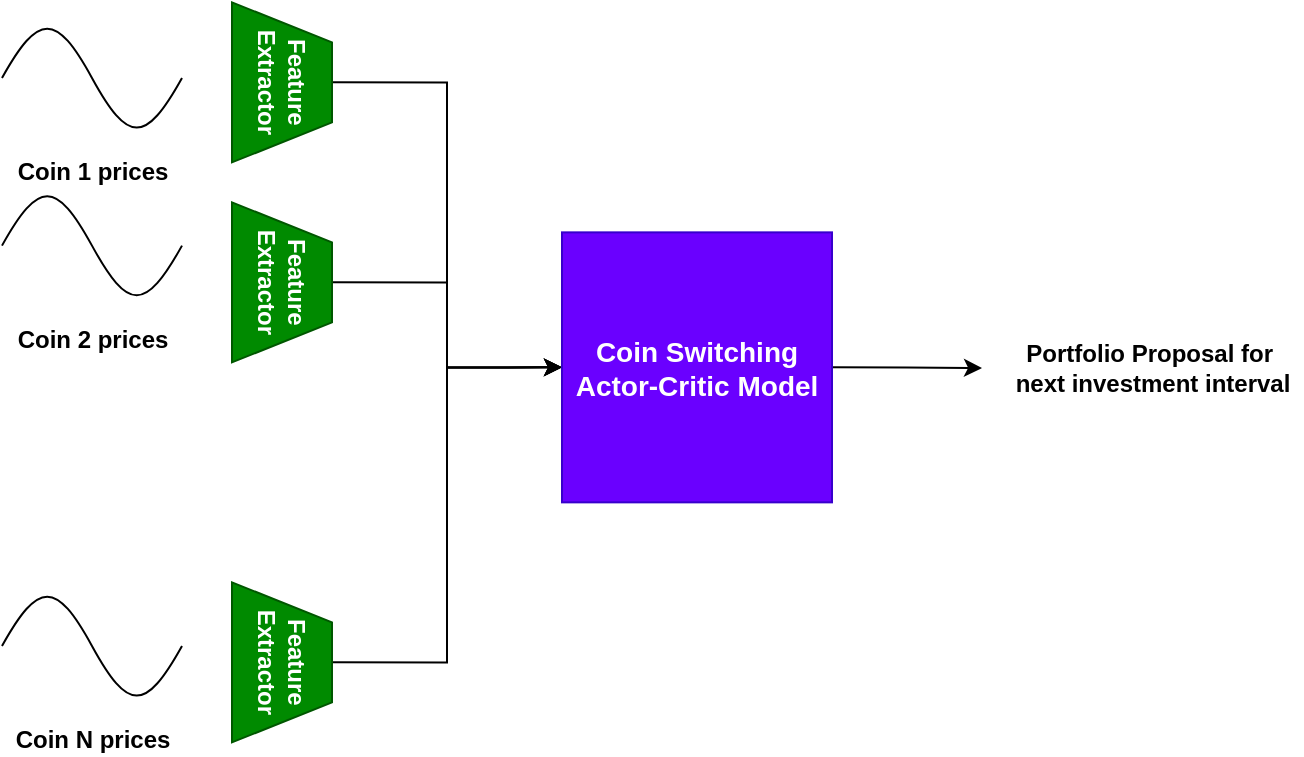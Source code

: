 <mxfile version="24.2.5" type="device">
  <diagram name="Page-1" id="6Gdo2ZwKGSATiekE2Nh-">
    <mxGraphModel dx="1434" dy="870" grid="1" gridSize="10" guides="1" tooltips="1" connect="1" arrows="1" fold="1" page="1" pageScale="1" pageWidth="850" pageHeight="1100" math="0" shadow="0">
      <root>
        <mxCell id="0" />
        <mxCell id="1" parent="0" />
        <mxCell id="EZSm3JGlMUGLdrdl0-40-8" style="edgeStyle=orthogonalEdgeStyle;rounded=0;orthogonalLoop=1;jettySize=auto;html=1;exitX=0.5;exitY=0;exitDx=0;exitDy=0;entryX=0;entryY=0.5;entryDx=0;entryDy=0;fontStyle=1" edge="1" parent="1" source="EZSm3JGlMUGLdrdl0-40-1" target="EZSm3JGlMUGLdrdl0-40-7">
          <mxGeometry relative="1" as="geometry" />
        </mxCell>
        <mxCell id="EZSm3JGlMUGLdrdl0-40-1" value="Feature&lt;br&gt;Extractor" style="shape=trapezoid;perimeter=trapezoidPerimeter;whiteSpace=wrap;html=1;fixedSize=1;rotation=90;fontStyle=1;fillColor=#008a00;fontColor=#ffffff;strokeColor=#005700;" vertex="1" parent="1">
          <mxGeometry x="160" y="210.18" width="80" height="50" as="geometry" />
        </mxCell>
        <mxCell id="EZSm3JGlMUGLdrdl0-40-10" style="edgeStyle=orthogonalEdgeStyle;rounded=0;orthogonalLoop=1;jettySize=auto;html=1;exitX=0.5;exitY=0;exitDx=0;exitDy=0;entryX=0;entryY=0.5;entryDx=0;entryDy=0;fontStyle=1" edge="1" parent="1" source="EZSm3JGlMUGLdrdl0-40-2" target="EZSm3JGlMUGLdrdl0-40-7">
          <mxGeometry relative="1" as="geometry" />
        </mxCell>
        <mxCell id="EZSm3JGlMUGLdrdl0-40-2" value="Feature&lt;br&gt;Extractor" style="shape=trapezoid;perimeter=trapezoidPerimeter;whiteSpace=wrap;html=1;fixedSize=1;rotation=90;fontStyle=1;fillColor=#008a00;fontColor=#ffffff;strokeColor=#005700;" vertex="1" parent="1">
          <mxGeometry x="160" y="310.18" width="80" height="50" as="geometry" />
        </mxCell>
        <mxCell id="EZSm3JGlMUGLdrdl0-40-11" style="edgeStyle=orthogonalEdgeStyle;rounded=0;orthogonalLoop=1;jettySize=auto;html=1;exitX=0.5;exitY=0;exitDx=0;exitDy=0;entryX=0;entryY=0.5;entryDx=0;entryDy=0;fontStyle=1" edge="1" parent="1" source="EZSm3JGlMUGLdrdl0-40-3" target="EZSm3JGlMUGLdrdl0-40-7">
          <mxGeometry relative="1" as="geometry" />
        </mxCell>
        <mxCell id="EZSm3JGlMUGLdrdl0-40-3" value="Feature&lt;br&gt;Extractor" style="shape=trapezoid;perimeter=trapezoidPerimeter;whiteSpace=wrap;html=1;fixedSize=1;rotation=90;fontStyle=1;fillColor=#008a00;fontColor=#ffffff;strokeColor=#005700;" vertex="1" parent="1">
          <mxGeometry x="160" y="500.18" width="80" height="50" as="geometry" />
        </mxCell>
        <mxCell id="EZSm3JGlMUGLdrdl0-40-4" value="Coin 1 prices" style="pointerEvents=1;verticalLabelPosition=bottom;shadow=0;dashed=0;align=center;html=1;verticalAlign=top;shape=mxgraph.electrical.waveforms.sine_wave;fontStyle=1" vertex="1" parent="1">
          <mxGeometry x="60" y="200" width="90" height="66.18" as="geometry" />
        </mxCell>
        <mxCell id="EZSm3JGlMUGLdrdl0-40-5" value="Coin 2 prices" style="pointerEvents=1;verticalLabelPosition=bottom;shadow=0;dashed=0;align=center;html=1;verticalAlign=top;shape=mxgraph.electrical.waveforms.sine_wave;fontStyle=1" vertex="1" parent="1">
          <mxGeometry x="60" y="283.82" width="90" height="66.18" as="geometry" />
        </mxCell>
        <mxCell id="EZSm3JGlMUGLdrdl0-40-6" value="Coin N prices" style="pointerEvents=1;verticalLabelPosition=bottom;shadow=0;dashed=0;align=center;html=1;verticalAlign=top;shape=mxgraph.electrical.waveforms.sine_wave;fontStyle=1" vertex="1" parent="1">
          <mxGeometry x="60" y="484" width="90" height="66.18" as="geometry" />
        </mxCell>
        <mxCell id="EZSm3JGlMUGLdrdl0-40-13" style="edgeStyle=orthogonalEdgeStyle;rounded=0;orthogonalLoop=1;jettySize=auto;html=1;exitX=1;exitY=0.5;exitDx=0;exitDy=0;fontStyle=1" edge="1" parent="1" source="EZSm3JGlMUGLdrdl0-40-7">
          <mxGeometry relative="1" as="geometry">
            <mxPoint x="550" y="378" as="targetPoint" />
          </mxGeometry>
        </mxCell>
        <mxCell id="EZSm3JGlMUGLdrdl0-40-7" value="&lt;font style=&quot;font-size: 14px;&quot;&gt;Coin Switching&lt;br&gt;Actor-Critic Model&lt;/font&gt;" style="whiteSpace=wrap;html=1;aspect=fixed;fontStyle=1;fillColor=#6a00ff;fontColor=#ffffff;strokeColor=#3700CC;" vertex="1" parent="1">
          <mxGeometry x="340" y="310.18" width="135" height="135" as="geometry" />
        </mxCell>
        <mxCell id="EZSm3JGlMUGLdrdl0-40-12" value="Portfolio Proposal for&amp;nbsp;&lt;div&gt;next investment interval&lt;/div&gt;" style="text;html=1;align=center;verticalAlign=middle;resizable=0;points=[];autosize=1;strokeColor=none;fillColor=none;fontStyle=1" vertex="1" parent="1">
          <mxGeometry x="560" y="357.68" width="150" height="40" as="geometry" />
        </mxCell>
      </root>
    </mxGraphModel>
  </diagram>
</mxfile>
